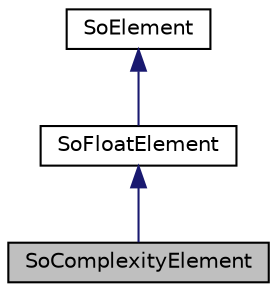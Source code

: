 digraph "SoComplexityElement"
{
 // LATEX_PDF_SIZE
  edge [fontname="Helvetica",fontsize="10",labelfontname="Helvetica",labelfontsize="10"];
  node [fontname="Helvetica",fontsize="10",shape=record];
  Node1 [label="SoComplexityElement",height=0.2,width=0.4,color="black", fillcolor="grey75", style="filled", fontcolor="black",tooltip="The SoComplexityElement class contains the current shape complexity for a graph traverser."];
  Node2 -> Node1 [dir="back",color="midnightblue",fontsize="10",style="solid",fontname="Helvetica"];
  Node2 [label="SoFloatElement",height=0.2,width=0.4,color="black", fillcolor="white", style="filled",URL="$classSoFloatElement.html",tooltip="SoFloatElement is an abstract base class for elements that consists of a single float value."];
  Node3 -> Node2 [dir="back",color="midnightblue",fontsize="10",style="solid",fontname="Helvetica"];
  Node3 [label="SoElement",height=0.2,width=0.4,color="black", fillcolor="white", style="filled",URL="$classSoElement.html",tooltip="SoElement is the abstract base class for all elements."];
}

